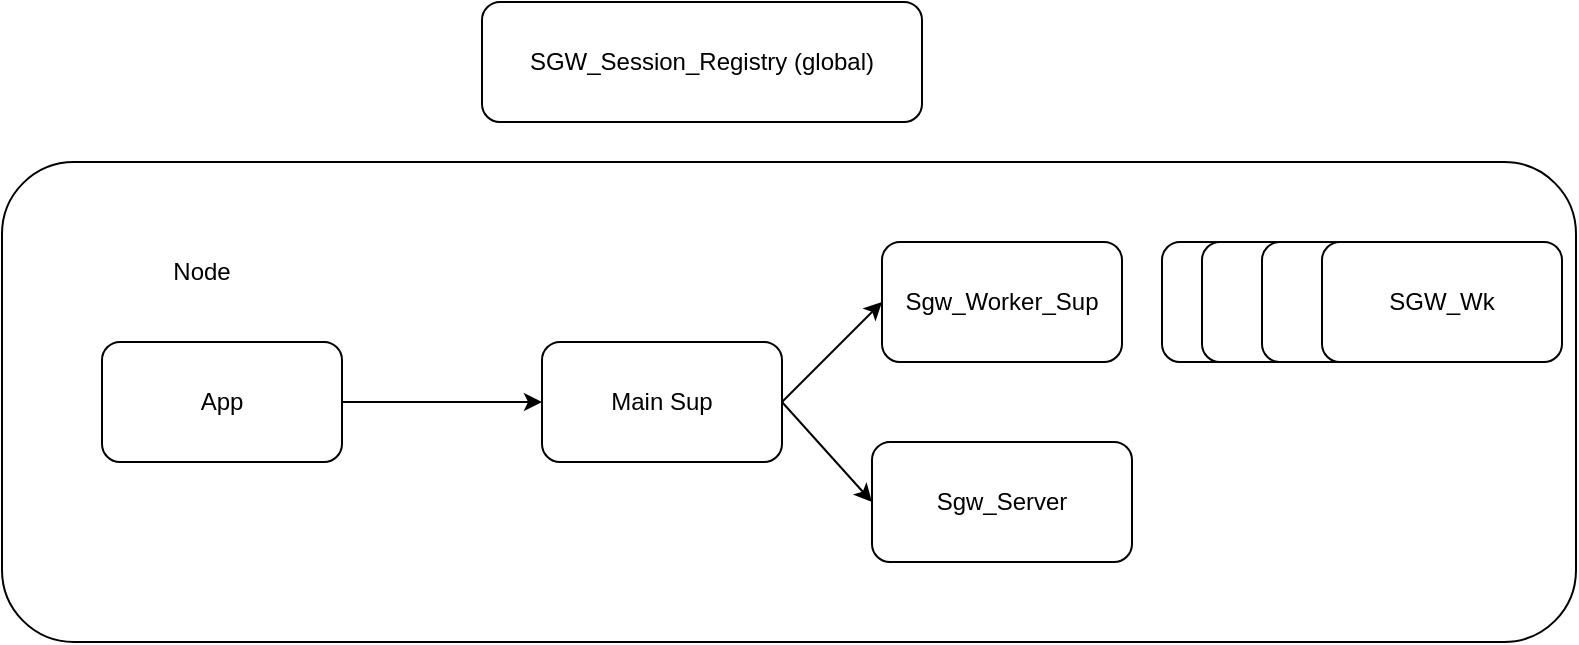 <mxfile>
    <diagram id="4ml1BV12upiOyldv-orh" name="Page-1">
        <mxGraphModel dx="1095" dy="536" grid="1" gridSize="10" guides="1" tooltips="1" connect="1" arrows="1" fold="1" page="1" pageScale="1" pageWidth="827" pageHeight="1169" math="0" shadow="0">
            <root>
                <mxCell id="0"/>
                <mxCell id="1" parent="0"/>
                <mxCell id="10" value="" style="rounded=1;whiteSpace=wrap;html=1;" vertex="1" parent="1">
                    <mxGeometry x="20" y="140" width="787" height="240" as="geometry"/>
                </mxCell>
                <mxCell id="2" value="Sgw_Server" style="rounded=1;whiteSpace=wrap;html=1;" vertex="1" parent="1">
                    <mxGeometry x="455" y="280" width="130" height="60" as="geometry"/>
                </mxCell>
                <mxCell id="3" value="Sgw_Worker_Sup" style="rounded=1;whiteSpace=wrap;html=1;" vertex="1" parent="1">
                    <mxGeometry x="460" y="180" width="120" height="60" as="geometry"/>
                </mxCell>
                <mxCell id="4" value="SGW_Wk" style="rounded=1;whiteSpace=wrap;html=1;" vertex="1" parent="1">
                    <mxGeometry x="600" y="180" width="120" height="60" as="geometry"/>
                </mxCell>
                <mxCell id="5" value="SGW_Wk" style="rounded=1;whiteSpace=wrap;html=1;" vertex="1" parent="1">
                    <mxGeometry x="620" y="180" width="120" height="60" as="geometry"/>
                </mxCell>
                <mxCell id="6" value="SGW_Wk" style="rounded=1;whiteSpace=wrap;html=1;" vertex="1" parent="1">
                    <mxGeometry x="650" y="180" width="120" height="60" as="geometry"/>
                </mxCell>
                <mxCell id="7" value="SGW_Wk" style="rounded=1;whiteSpace=wrap;html=1;" vertex="1" parent="1">
                    <mxGeometry x="680" y="180" width="120" height="60" as="geometry"/>
                </mxCell>
                <mxCell id="8" value="SGW_Session_Registry (global)" style="rounded=1;whiteSpace=wrap;html=1;" vertex="1" parent="1">
                    <mxGeometry x="260" y="60" width="220" height="60" as="geometry"/>
                </mxCell>
                <mxCell id="9" value="Main Sup" style="rounded=1;whiteSpace=wrap;html=1;" vertex="1" parent="1">
                    <mxGeometry x="290" y="230" width="120" height="60" as="geometry"/>
                </mxCell>
                <mxCell id="11" value="Node" style="text;html=1;strokeColor=none;fillColor=none;align=center;verticalAlign=middle;whiteSpace=wrap;rounded=0;" vertex="1" parent="1">
                    <mxGeometry x="100" y="140" width="40" height="110" as="geometry"/>
                </mxCell>
                <mxCell id="12" value="App" style="rounded=1;whiteSpace=wrap;html=1;" vertex="1" parent="1">
                    <mxGeometry x="70" y="230" width="120" height="60" as="geometry"/>
                </mxCell>
                <mxCell id="13" value="" style="endArrow=classic;html=1;exitX=1;exitY=0.5;exitDx=0;exitDy=0;entryX=0;entryY=0.5;entryDx=0;entryDy=0;" edge="1" parent="1" source="12" target="9">
                    <mxGeometry width="50" height="50" relative="1" as="geometry">
                        <mxPoint x="370" y="340" as="sourcePoint"/>
                        <mxPoint x="420" y="290" as="targetPoint"/>
                    </mxGeometry>
                </mxCell>
                <mxCell id="14" value="" style="endArrow=classic;html=1;exitX=1;exitY=0.5;exitDx=0;exitDy=0;entryX=0;entryY=0.5;entryDx=0;entryDy=0;" edge="1" parent="1" source="9" target="3">
                    <mxGeometry width="50" height="50" relative="1" as="geometry">
                        <mxPoint x="200" y="270" as="sourcePoint"/>
                        <mxPoint x="300" y="270" as="targetPoint"/>
                    </mxGeometry>
                </mxCell>
                <mxCell id="15" value="" style="endArrow=classic;html=1;exitX=1;exitY=0.5;exitDx=0;exitDy=0;entryX=0;entryY=0.5;entryDx=0;entryDy=0;" edge="1" parent="1" source="9" target="2">
                    <mxGeometry width="50" height="50" relative="1" as="geometry">
                        <mxPoint x="420" y="270" as="sourcePoint"/>
                        <mxPoint x="470" y="220" as="targetPoint"/>
                    </mxGeometry>
                </mxCell>
            </root>
        </mxGraphModel>
    </diagram>
</mxfile>